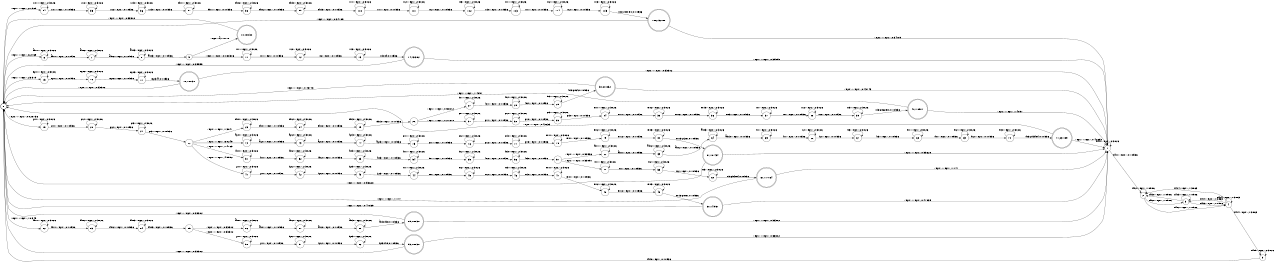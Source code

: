 digraph FST {
rankdir = LR;
size = "8.5,11";
center = 1;
orientation = Portrait;
ranksep = "0.4";
nodesep = "0.25";
0 [label = "0", shape = circle, style = bold, fontsize = 14]
	0 -> 6 [label = "<eps>:<eps>/6.2469", fontsize = 14];
	0 -> 15 [label = "<eps>:<eps>/23.519", fontsize = 14];
	0 -> 19 [label = "<eps>:<eps>/0.028736", fontsize = 14];
	0 -> 82 [label = "<eps>:<eps>/10.349", fontsize = 14];
	0 -> 94 [label = "<eps>:<eps>/27.589", fontsize = 14];
1 [label = "1", shape = circle, style = solid, fontsize = 14]
	1 -> 1 [label = "sil_1:<eps>/2.3026", fontsize = 14];
	1 -> 2 [label = "sil_1:<eps>/0.10536", fontsize = 14];
2 [label = "2", shape = circle, style = solid, fontsize = 14]
	2 -> 2 [label = "sil_2:<eps>/1.0986", fontsize = 14];
	2 -> 3 [label = "sil_2:<eps>/1.0986", fontsize = 14];
	2 -> 4 [label = "sil_2:<eps>/1.0986", fontsize = 14];
3 [label = "3", shape = circle, style = solid, fontsize = 14]
	3 -> 2 [label = "sil_3:<eps>/1.0986", fontsize = 14];
	3 -> 3 [label = "sil_3:<eps>/1.0986", fontsize = 14];
	3 -> 4 [label = "sil_3:<eps>/1.0986", fontsize = 14];
4 [label = "4", shape = circle, style = solid, fontsize = 14]
	4 -> 2 [label = "sil_4:<eps>/1.3863", fontsize = 14];
	4 -> 3 [label = "sil_4:<eps>/1.3863", fontsize = 14];
	4 -> 4 [label = "sil_4:<eps>/1.3863", fontsize = 14];
	4 -> 5 [label = "sil_4:<eps>/1.3863", fontsize = 14];
5 [label = "5", shape = circle, style = solid, fontsize = 14]
	5 -> 5 [label = "sil_5:<eps>/2.3026", fontsize = 14];
	5 -> 0 [label = "sil_5:<eps>/0.10536", fontsize = 14];
6 [label = "6", shape = circle, style = solid, fontsize = 14]
	6 -> 6 [label = "ah_1:<eps>/2.3026", fontsize = 14];
	6 -> 7 [label = "ah_1:<eps>/0.10536", fontsize = 14];
7 [label = "7", shape = circle, style = solid, fontsize = 14]
	7 -> 7 [label = "ah_2:<eps>/2.3026", fontsize = 14];
	7 -> 8 [label = "ah_2:<eps>/0.10536", fontsize = 14];
8 [label = "8", shape = circle, style = solid, fontsize = 14]
	8 -> 8 [label = "ah_3:<eps>/2.3026", fontsize = 14];
	8 -> 9 [label = "ah_3:<eps>/0.10536", fontsize = 14];
9 [label = "9", shape = circle, style = solid, fontsize = 14]
	9 -> 10 [label = "<eps>:a/1.0718", fontsize = 14];
	9 -> 11 [label = "<eps>:<eps>/0.088306", fontsize = 14];
10 [label = "10/1e+30", shape = doublecircle, style = solid, fontsize = 14]
	10 -> 0 [label = "<eps>:<eps>/0.33302", fontsize = 14];
11 [label = "11", shape = circle, style = solid, fontsize = 14]
	11 -> 11 [label = "v_1:<eps>/2.3026", fontsize = 14];
	11 -> 12 [label = "v_1:<eps>/0.10536", fontsize = 14];
12 [label = "12", shape = circle, style = solid, fontsize = 14]
	12 -> 12 [label = "v_2:<eps>/2.3026", fontsize = 14];
	12 -> 13 [label = "v_2:<eps>/0.10536", fontsize = 14];
13 [label = "13", shape = circle, style = solid, fontsize = 14]
	13 -> 13 [label = "v_3:<eps>/2.3026", fontsize = 14];
	13 -> 14 [label = "v_3:of/0.10536", fontsize = 14];
14 [label = "14/73.382", shape = doublecircle, style = solid, fontsize = 14]
	14 -> 0 [label = "<eps>:<eps>/0.35559", fontsize = 14];
	14 -> 1 [label = "<eps>:<eps>/0.35559", fontsize = 14];
15 [label = "15", shape = circle, style = solid, fontsize = 14]
	15 -> 15 [label = "ey_1:<eps>/2.3026", fontsize = 14];
	15 -> 16 [label = "ey_1:<eps>/0.10536", fontsize = 14];
16 [label = "16", shape = circle, style = solid, fontsize = 14]
	16 -> 16 [label = "ey_2:<eps>/2.3026", fontsize = 14];
	16 -> 17 [label = "ey_2:<eps>/0.10536", fontsize = 14];
17 [label = "17", shape = circle, style = solid, fontsize = 14]
	17 -> 17 [label = "ey_3:<eps>/2.3026", fontsize = 14];
	17 -> 18 [label = "ey_3:a/0.10536", fontsize = 14];
18 [label = "18/1e+30", shape = doublecircle, style = solid, fontsize = 14]
	18 -> 0 [label = "<eps>:<eps>/0.33302", fontsize = 14];
	18 -> 1 [label = "<eps>:<eps>/0.33302", fontsize = 14];
19 [label = "19", shape = circle, style = solid, fontsize = 14]
	19 -> 19 [label = "p_1:<eps>/2.3026", fontsize = 14];
	19 -> 20 [label = "p_1:<eps>/0.10536", fontsize = 14];
20 [label = "20", shape = circle, style = solid, fontsize = 14]
	20 -> 20 [label = "p_2:<eps>/2.3026", fontsize = 14];
	20 -> 21 [label = "p_2:<eps>/0.10536", fontsize = 14];
21 [label = "21", shape = circle, style = solid, fontsize = 14]
	21 -> 21 [label = "p_3:<eps>/2.3026", fontsize = 14];
	21 -> 22 [label = "p_3:<eps>/0.10536", fontsize = 14];
22 [label = "22", shape = circle, style = solid, fontsize = 14]
	22 -> 23 [label = "<eps>:<eps>/1.3841", fontsize = 14];
	22 -> 41 [label = "<eps>:<eps>/4.5992", fontsize = 14];
	22 -> 51 [label = "<eps>:<eps>/1.4763", fontsize = 14];
	22 -> 72 [label = "<eps>:<eps>/6.0249", fontsize = 14];
23 [label = "23", shape = circle, style = solid, fontsize = 14]
	23 -> 23 [label = "eh_1:<eps>/2.3026", fontsize = 14];
	23 -> 24 [label = "eh_1:<eps>/0.10536", fontsize = 14];
24 [label = "24", shape = circle, style = solid, fontsize = 14]
	24 -> 24 [label = "eh_2:<eps>/2.3026", fontsize = 14];
	24 -> 25 [label = "eh_2:<eps>/0.10536", fontsize = 14];
25 [label = "25", shape = circle, style = solid, fontsize = 14]
	25 -> 25 [label = "eh_3:<eps>/2.3026", fontsize = 14];
	25 -> 26 [label = "eh_3:<eps>/0.10536", fontsize = 14];
26 [label = "26", shape = circle, style = solid, fontsize = 14]
	26 -> 27 [label = "<eps>:<eps>/0.50372", fontsize = 14];
	26 -> 31 [label = "<eps>:<eps>/0.21618", fontsize = 14];
27 [label = "27", shape = circle, style = solid, fontsize = 14]
	27 -> 27 [label = "k_1:<eps>/2.3026", fontsize = 14];
	27 -> 28 [label = "k_1:<eps>/0.10536", fontsize = 14];
28 [label = "28", shape = circle, style = solid, fontsize = 14]
	28 -> 28 [label = "k_2:<eps>/2.3026", fontsize = 14];
	28 -> 29 [label = "k_2:<eps>/0.10536", fontsize = 14];
29 [label = "29", shape = circle, style = solid, fontsize = 14]
	29 -> 29 [label = "k_3:<eps>/2.3026", fontsize = 14];
	29 -> 30 [label = "k_3:peck/0.10536", fontsize = 14];
30 [label = "30/20.832", shape = doublecircle, style = solid, fontsize = 14]
	30 -> 0 [label = "<eps>:<eps>/0.43743", fontsize = 14];
	30 -> 1 [label = "<eps>:<eps>/0.43743", fontsize = 14];
31 [label = "31", shape = circle, style = solid, fontsize = 14]
	31 -> 31 [label = "p_1:<eps>/2.3026", fontsize = 14];
	31 -> 32 [label = "p_1:<eps>/0.10536", fontsize = 14];
32 [label = "32", shape = circle, style = solid, fontsize = 14]
	32 -> 32 [label = "p_2:<eps>/2.3026", fontsize = 14];
	32 -> 33 [label = "p_2:<eps>/0.10536", fontsize = 14];
33 [label = "33", shape = circle, style = solid, fontsize = 14]
	33 -> 33 [label = "p_3:<eps>/2.3026", fontsize = 14];
	33 -> 34 [label = "p_3:<eps>/0.10536", fontsize = 14];
34 [label = "34", shape = circle, style = solid, fontsize = 14]
	34 -> 34 [label = "er_1:<eps>/2.3026", fontsize = 14];
	34 -> 35 [label = "er_1:<eps>/0.10536", fontsize = 14];
35 [label = "35", shape = circle, style = solid, fontsize = 14]
	35 -> 35 [label = "er_2:<eps>/2.3026", fontsize = 14];
	35 -> 36 [label = "er_2:<eps>/0.10536", fontsize = 14];
36 [label = "36", shape = circle, style = solid, fontsize = 14]
	36 -> 36 [label = "er_3:<eps>/2.3026", fontsize = 14];
	36 -> 37 [label = "er_3:<eps>/0.10536", fontsize = 14];
37 [label = "37", shape = circle, style = solid, fontsize = 14]
	37 -> 37 [label = "z_1:<eps>/2.3026", fontsize = 14];
	37 -> 38 [label = "z_1:<eps>/0.10536", fontsize = 14];
38 [label = "38", shape = circle, style = solid, fontsize = 14]
	38 -> 38 [label = "z_2:<eps>/2.3026", fontsize = 14];
	38 -> 39 [label = "z_2:<eps>/0.10536", fontsize = 14];
39 [label = "39", shape = circle, style = solid, fontsize = 14]
	39 -> 39 [label = "z_3:<eps>/2.3026", fontsize = 14];
	39 -> 40 [label = "z_3:peppers/0.10536", fontsize = 14];
40 [label = "40/1.0517", shape = doublecircle, style = solid, fontsize = 14]
	40 -> 0 [label = "<eps>:<eps>/1.4897", fontsize = 14];
	40 -> 1 [label = "<eps>:<eps>/1.4897", fontsize = 14];
41 [label = "41", shape = circle, style = solid, fontsize = 14]
	41 -> 41 [label = "iy_1:<eps>/2.3026", fontsize = 14];
	41 -> 42 [label = "iy_1:<eps>/0.10536", fontsize = 14];
42 [label = "42", shape = circle, style = solid, fontsize = 14]
	42 -> 42 [label = "iy_2:<eps>/2.3026", fontsize = 14];
	42 -> 43 [label = "iy_2:<eps>/0.10536", fontsize = 14];
43 [label = "43", shape = circle, style = solid, fontsize = 14]
	43 -> 43 [label = "iy_3:<eps>/2.3026", fontsize = 14];
	43 -> 44 [label = "iy_3:<eps>/0.10536", fontsize = 14];
44 [label = "44", shape = circle, style = solid, fontsize = 14]
	44 -> 44 [label = "t_1:<eps>/2.3026", fontsize = 14];
	44 -> 45 [label = "t_1:<eps>/0.10536", fontsize = 14];
45 [label = "45", shape = circle, style = solid, fontsize = 14]
	45 -> 45 [label = "t_2:<eps>/2.3026", fontsize = 14];
	45 -> 46 [label = "t_2:<eps>/0.10536", fontsize = 14];
46 [label = "46", shape = circle, style = solid, fontsize = 14]
	46 -> 46 [label = "t_3:<eps>/2.3026", fontsize = 14];
	46 -> 47 [label = "t_3:<eps>/0.10536", fontsize = 14];
47 [label = "47", shape = circle, style = solid, fontsize = 14]
	47 -> 47 [label = "er_1:<eps>/2.3026", fontsize = 14];
	47 -> 48 [label = "er_1:<eps>/0.10536", fontsize = 14];
48 [label = "48", shape = circle, style = solid, fontsize = 14]
	48 -> 48 [label = "er_2:<eps>/2.3026", fontsize = 14];
	48 -> 49 [label = "er_2:<eps>/0.10536", fontsize = 14];
49 [label = "49", shape = circle, style = solid, fontsize = 14]
	49 -> 49 [label = "er_3:<eps>/2.3026", fontsize = 14];
	49 -> 50 [label = "er_3:peter/0.10536", fontsize = 14];
50 [label = "50/14.957", shape = doublecircle, style = solid, fontsize = 14]
	50 -> 0 [label = "<eps>:<eps>/0.47839", fontsize = 14];
	50 -> 1 [label = "<eps>:<eps>/0.47839", fontsize = 14];
51 [label = "51", shape = circle, style = solid, fontsize = 14]
	51 -> 51 [label = "ih_1:<eps>/2.3026", fontsize = 14];
	51 -> 52 [label = "ih_1:<eps>/0.10536", fontsize = 14];
52 [label = "52", shape = circle, style = solid, fontsize = 14]
	52 -> 52 [label = "ih_2:<eps>/2.3026", fontsize = 14];
	52 -> 53 [label = "ih_2:<eps>/0.10536", fontsize = 14];
53 [label = "53", shape = circle, style = solid, fontsize = 14]
	53 -> 53 [label = "ih_3:<eps>/2.3026", fontsize = 14];
	53 -> 54 [label = "ih_3:<eps>/0.10536", fontsize = 14];
54 [label = "54", shape = circle, style = solid, fontsize = 14]
	54 -> 54 [label = "k_1:<eps>/2.3026", fontsize = 14];
	54 -> 55 [label = "k_1:<eps>/0.10536", fontsize = 14];
55 [label = "55", shape = circle, style = solid, fontsize = 14]
	55 -> 55 [label = "k_2:<eps>/2.3026", fontsize = 14];
	55 -> 56 [label = "k_2:<eps>/0.10536", fontsize = 14];
56 [label = "56", shape = circle, style = solid, fontsize = 14]
	56 -> 56 [label = "k_3:<eps>/2.3026", fontsize = 14];
	56 -> 57 [label = "k_3:<eps>/0.10536", fontsize = 14];
57 [label = "57", shape = circle, style = solid, fontsize = 14]
	57 -> 58 [label = "<eps>:<eps>/0.33051", fontsize = 14];
	57 -> 62 [label = "<eps>:<eps>/0.33556", fontsize = 14];
58 [label = "58", shape = circle, style = solid, fontsize = 14]
	58 -> 58 [label = "t_1:<eps>/2.3026", fontsize = 14];
	58 -> 59 [label = "t_1:<eps>/0.10536", fontsize = 14];
59 [label = "59", shape = circle, style = solid, fontsize = 14]
	59 -> 59 [label = "t_2:<eps>/2.3026", fontsize = 14];
	59 -> 60 [label = "t_2:<eps>/0.10536", fontsize = 14];
60 [label = "60", shape = circle, style = solid, fontsize = 14]
	60 -> 60 [label = "t_3:<eps>/2.3026", fontsize = 14];
	60 -> 61 [label = "t_3:picked/0.10536", fontsize = 14];
61 [label = "61/1.7764", shape = doublecircle, style = solid, fontsize = 14]
	61 -> 0 [label = "<eps>:<eps>/1.147", fontsize = 14];
	61 -> 1 [label = "<eps>:<eps>/1.147", fontsize = 14];
62 [label = "62", shape = circle, style = solid, fontsize = 14]
	62 -> 62 [label = "ah_1:<eps>/2.3026", fontsize = 14];
	62 -> 63 [label = "ah_1:<eps>/0.10536", fontsize = 14];
63 [label = "63", shape = circle, style = solid, fontsize = 14]
	63 -> 63 [label = "ah_2:<eps>/2.3026", fontsize = 14];
	63 -> 64 [label = "ah_2:<eps>/0.10536", fontsize = 14];
64 [label = "64", shape = circle, style = solid, fontsize = 14]
	64 -> 64 [label = "ah_3:<eps>/2.3026", fontsize = 14];
	64 -> 65 [label = "ah_3:<eps>/0.10536", fontsize = 14];
65 [label = "65", shape = circle, style = solid, fontsize = 14]
	65 -> 65 [label = "l_1:<eps>/2.3026", fontsize = 14];
	65 -> 66 [label = "l_1:<eps>/0.10536", fontsize = 14];
66 [label = "66", shape = circle, style = solid, fontsize = 14]
	66 -> 66 [label = "l_2:<eps>/2.3026", fontsize = 14];
	66 -> 67 [label = "l_2:<eps>/0.10536", fontsize = 14];
67 [label = "67", shape = circle, style = solid, fontsize = 14]
	67 -> 67 [label = "l_3:<eps>/2.3026", fontsize = 14];
	67 -> 68 [label = "l_3:<eps>/0.10536", fontsize = 14];
68 [label = "68", shape = circle, style = solid, fontsize = 14]
	68 -> 68 [label = "d_1:<eps>/2.3026", fontsize = 14];
	68 -> 69 [label = "d_1:<eps>/0.10536", fontsize = 14];
69 [label = "69", shape = circle, style = solid, fontsize = 14]
	69 -> 69 [label = "d_2:<eps>/2.3026", fontsize = 14];
	69 -> 70 [label = "d_2:<eps>/0.10536", fontsize = 14];
70 [label = "70", shape = circle, style = solid, fontsize = 14]
	70 -> 70 [label = "d_3:<eps>/2.3026", fontsize = 14];
	70 -> 71 [label = "d_3:pickled/0.10536", fontsize = 14];
71 [label = "71/23.189", shape = doublecircle, style = solid, fontsize = 14]
	71 -> 0 [label = "<eps>:<eps>/0.42633", fontsize = 14];
	71 -> 1 [label = "<eps>:<eps>/0.42633", fontsize = 14];
72 [label = "72", shape = circle, style = solid, fontsize = 14]
	72 -> 72 [label = "ay_1:<eps>/2.3026", fontsize = 14];
	72 -> 73 [label = "ay_1:<eps>/0.10536", fontsize = 14];
73 [label = "73", shape = circle, style = solid, fontsize = 14]
	73 -> 73 [label = "ay_2:<eps>/2.3026", fontsize = 14];
	73 -> 74 [label = "ay_2:<eps>/0.10536", fontsize = 14];
74 [label = "74", shape = circle, style = solid, fontsize = 14]
	74 -> 74 [label = "ay_3:<eps>/2.3026", fontsize = 14];
	74 -> 75 [label = "ay_3:<eps>/0.10536", fontsize = 14];
75 [label = "75", shape = circle, style = solid, fontsize = 14]
	75 -> 75 [label = "p_1:<eps>/2.3026", fontsize = 14];
	75 -> 76 [label = "p_1:<eps>/0.10536", fontsize = 14];
76 [label = "76", shape = circle, style = solid, fontsize = 14]
	76 -> 76 [label = "p_2:<eps>/2.3026", fontsize = 14];
	76 -> 77 [label = "p_2:<eps>/0.10536", fontsize = 14];
77 [label = "77", shape = circle, style = solid, fontsize = 14]
	77 -> 77 [label = "p_3:<eps>/2.3026", fontsize = 14];
	77 -> 78 [label = "p_3:<eps>/0.10536", fontsize = 14];
78 [label = "78", shape = circle, style = solid, fontsize = 14]
	78 -> 78 [label = "er_1:<eps>/2.3026", fontsize = 14];
	78 -> 79 [label = "er_1:<eps>/0.10536", fontsize = 14];
79 [label = "79", shape = circle, style = solid, fontsize = 14]
	79 -> 79 [label = "er_2:<eps>/2.3026", fontsize = 14];
	79 -> 80 [label = "er_2:<eps>/0.10536", fontsize = 14];
80 [label = "80", shape = circle, style = solid, fontsize = 14]
	80 -> 80 [label = "er_3:<eps>/2.3026", fontsize = 14];
	80 -> 81 [label = "er_3:piper/0.10536", fontsize = 14];
81 [label = "81/10.434", shape = doublecircle, style = solid, fontsize = 14]
	81 -> 0 [label = "<eps>:<eps>/0.53628", fontsize = 14];
	81 -> 1 [label = "<eps>:<eps>/0.53628", fontsize = 14];
82 [label = "82", shape = circle, style = solid, fontsize = 14]
	82 -> 82 [label = "dh_1:<eps>/2.3026", fontsize = 14];
	82 -> 83 [label = "dh_1:<eps>/0.10536", fontsize = 14];
83 [label = "83", shape = circle, style = solid, fontsize = 14]
	83 -> 83 [label = "dh_2:<eps>/2.3026", fontsize = 14];
	83 -> 84 [label = "dh_2:<eps>/0.10536", fontsize = 14];
84 [label = "84", shape = circle, style = solid, fontsize = 14]
	84 -> 84 [label = "dh_3:<eps>/2.3026", fontsize = 14];
	84 -> 85 [label = "dh_3:<eps>/0.10536", fontsize = 14];
85 [label = "85", shape = circle, style = solid, fontsize = 14]
	85 -> 86 [label = "<eps>:<eps>/0.33302", fontsize = 14];
	85 -> 90 [label = "<eps>:<eps>/0.33302", fontsize = 14];
86 [label = "86", shape = circle, style = solid, fontsize = 14]
	86 -> 86 [label = "ah_1:<eps>/2.3026", fontsize = 14];
	86 -> 87 [label = "ah_1:<eps>/0.10536", fontsize = 14];
87 [label = "87", shape = circle, style = solid, fontsize = 14]
	87 -> 87 [label = "ah_2:<eps>/2.3026", fontsize = 14];
	87 -> 88 [label = "ah_2:<eps>/0.10536", fontsize = 14];
88 [label = "88", shape = circle, style = solid, fontsize = 14]
	88 -> 88 [label = "ah_3:<eps>/2.3026", fontsize = 14];
	88 -> 89 [label = "ah_3:the/0.10536", fontsize = 14];
89 [label = "89/1e+30", shape = doublecircle, style = solid, fontsize = 14]
	89 -> 0 [label = "<eps>:<eps>/0.33302", fontsize = 14];
	89 -> 1 [label = "<eps>:<eps>/0.33302", fontsize = 14];
90 [label = "90", shape = circle, style = solid, fontsize = 14]
	90 -> 90 [label = "iy_1:<eps>/2.3026", fontsize = 14];
	90 -> 91 [label = "iy_1:<eps>/0.10536", fontsize = 14];
91 [label = "91", shape = circle, style = solid, fontsize = 14]
	91 -> 91 [label = "iy_2:<eps>/2.3026", fontsize = 14];
	91 -> 92 [label = "iy_2:<eps>/0.10536", fontsize = 14];
92 [label = "92", shape = circle, style = solid, fontsize = 14]
	92 -> 92 [label = "iy_3:<eps>/2.3026", fontsize = 14];
	92 -> 93 [label = "iy_3:the/0.10536", fontsize = 14];
93 [label = "93/1e+30", shape = doublecircle, style = solid, fontsize = 14]
	93 -> 0 [label = "<eps>:<eps>/0.33302", fontsize = 14];
	93 -> 1 [label = "<eps>:<eps>/0.33302", fontsize = 14];
94 [label = "94", shape = circle, style = solid, fontsize = 14]
	94 -> 94 [label = "w_1:<eps>/2.3026", fontsize = 14];
	94 -> 95 [label = "w_1:<eps>/0.10536", fontsize = 14];
95 [label = "95", shape = circle, style = solid, fontsize = 14]
	95 -> 95 [label = "w_2:<eps>/2.3026", fontsize = 14];
	95 -> 96 [label = "w_2:<eps>/0.10536", fontsize = 14];
96 [label = "96", shape = circle, style = solid, fontsize = 14]
	96 -> 96 [label = "w_3:<eps>/2.3026", fontsize = 14];
	96 -> 97 [label = "w_3:<eps>/0.10536", fontsize = 14];
97 [label = "97", shape = circle, style = solid, fontsize = 14]
	97 -> 97 [label = "eh_1:<eps>/2.3026", fontsize = 14];
	97 -> 98 [label = "eh_1:<eps>/0.10536", fontsize = 14];
98 [label = "98", shape = circle, style = solid, fontsize = 14]
	98 -> 98 [label = "eh_2:<eps>/2.3026", fontsize = 14];
	98 -> 99 [label = "eh_2:<eps>/0.10536", fontsize = 14];
99 [label = "99", shape = circle, style = solid, fontsize = 14]
	99 -> 99 [label = "eh_3:<eps>/2.3026", fontsize = 14];
	99 -> 100 [label = "eh_3:<eps>/0.10536", fontsize = 14];
100 [label = "100", shape = circle, style = solid, fontsize = 14]
	100 -> 100 [label = "r_1:<eps>/2.3026", fontsize = 14];
	100 -> 101 [label = "r_1:<eps>/0.10536", fontsize = 14];
101 [label = "101", shape = circle, style = solid, fontsize = 14]
	101 -> 101 [label = "r_2:<eps>/2.3026", fontsize = 14];
	101 -> 102 [label = "r_2:<eps>/0.10536", fontsize = 14];
102 [label = "102", shape = circle, style = solid, fontsize = 14]
	102 -> 102 [label = "r_3:<eps>/2.3026", fontsize = 14];
	102 -> 103 [label = "r_3:<eps>/0.10536", fontsize = 14];
103 [label = "103", shape = circle, style = solid, fontsize = 14]
	103 -> 103 [label = "z_1:<eps>/2.3026", fontsize = 14];
	103 -> 104 [label = "z_1:<eps>/0.10536", fontsize = 14];
104 [label = "104", shape = circle, style = solid, fontsize = 14]
	104 -> 104 [label = "z_2:<eps>/2.3026", fontsize = 14];
	104 -> 105 [label = "z_2:<eps>/0.10536", fontsize = 14];
105 [label = "105", shape = circle, style = solid, fontsize = 14]
	105 -> 105 [label = "z_3:<eps>/2.3026", fontsize = 14];
	105 -> 106 [label = "z_3:where's/0.10536", fontsize = 14];
106 [label = "106/132.88", shape = doublecircle, style = solid, fontsize = 14]
	106 -> 0 [label = "<eps>:<eps>/0.34189", fontsize = 14];
	106 -> 1 [label = "<eps>:<eps>/0.34189", fontsize = 14];
}
